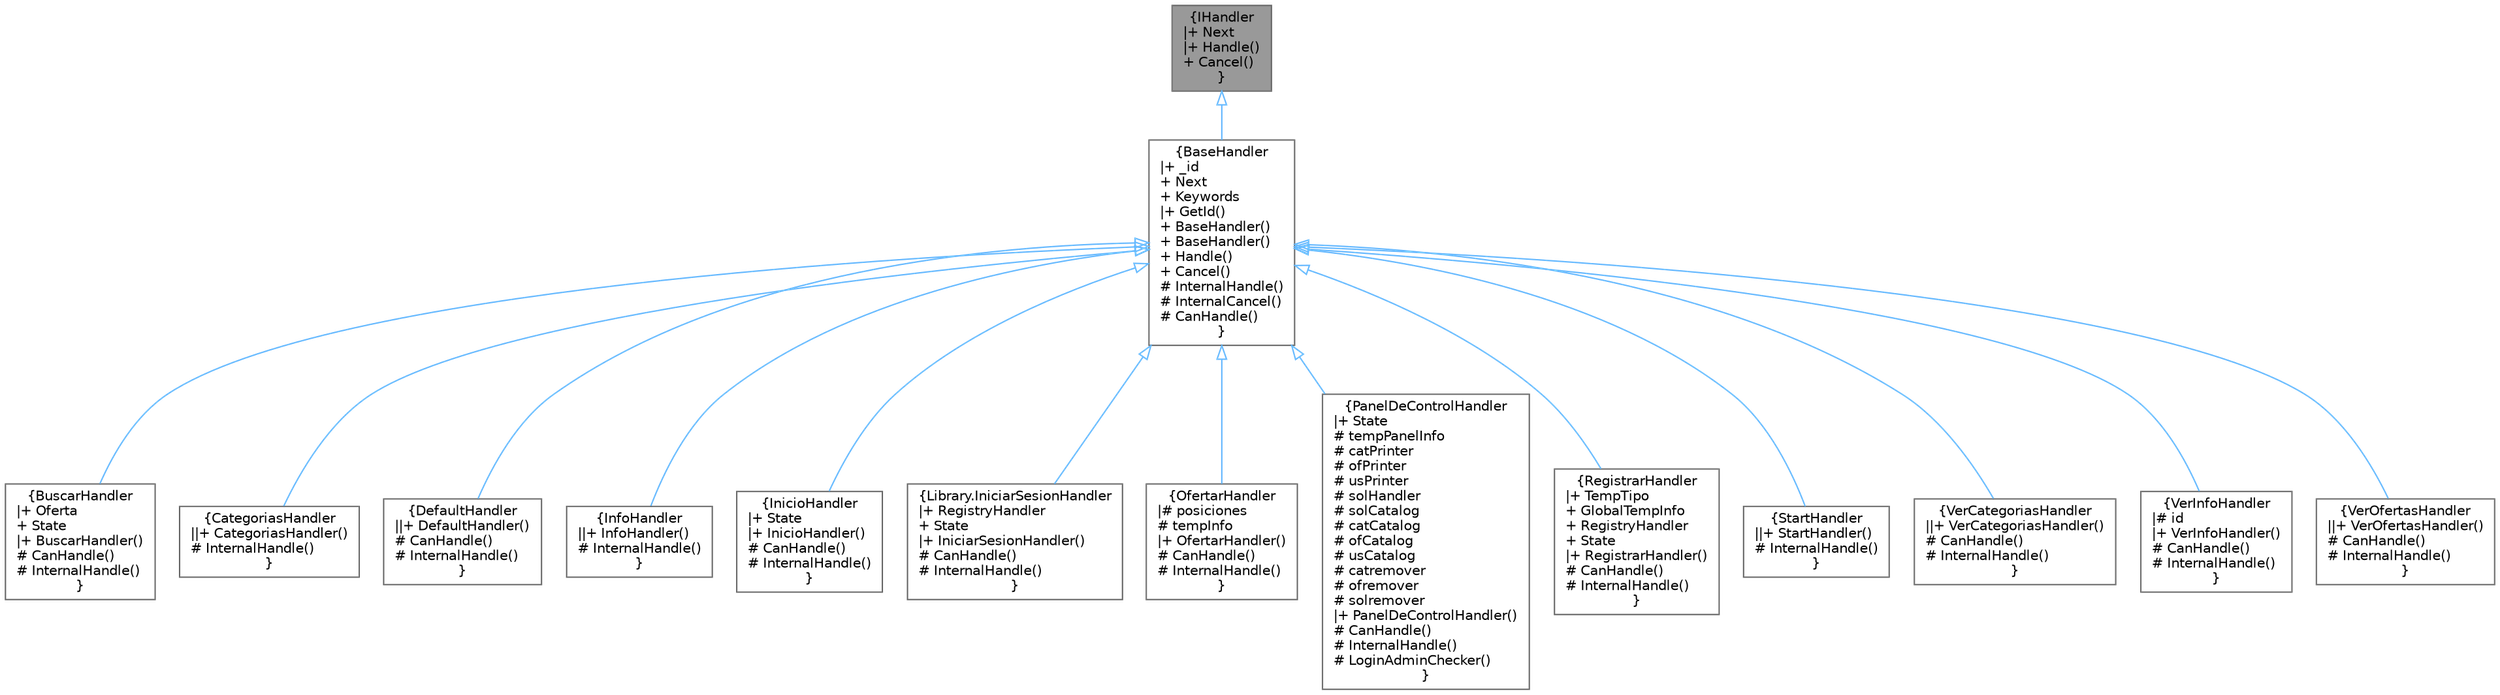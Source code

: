 digraph "IHandler"
{
 // INTERACTIVE_SVG=YES
 // LATEX_PDF_SIZE
  bgcolor="transparent";
  edge [fontname=Helvetica,fontsize=10,labelfontname=Helvetica,labelfontsize=10];
  node [fontname=Helvetica,fontsize=10,shape=box,height=0.2,width=0.4];
  Node1 [label="{IHandler\n|+ Next\l|+ Handle()\l+ Cancel()\l}",height=0.2,width=0.4,color="gray40", fillcolor="grey60", style="filled", fontcolor="black",tooltip="Interfaz para implementar el patrón Chain of Responsibility. En ese patrón se pasa un mensaje a travé..."];
  Node1 -> Node2 [dir="back",color="steelblue1",style="solid",arrowtail="onormal"];
  Node2 [label="{BaseHandler\n|+ _id\l+ Next\l+ Keywords\l|+ GetId()\l+ BaseHandler()\l+ BaseHandler()\l+ Handle()\l+ Cancel()\l# InternalHandle()\l# InternalCancel()\l# CanHandle()\l}",height=0.2,width=0.4,color="gray40", fillcolor="white", style="filled",URL="$classBaseHandler.html",tooltip="Clase base para implementar el patrón Chain of Responsibility. En ese patrón se pasa un mensaje a tra..."];
  Node2 -> Node3 [dir="back",color="steelblue1",style="solid",arrowtail="onormal"];
  Node3 [label="{BuscarHandler\n|+ Oferta\l+ State\l|+ BuscarHandler()\l# CanHandle()\l# InternalHandle()\l}",height=0.2,width=0.4,color="gray40", fillcolor="white", style="filled",URL="$classBuscarHandler.html",tooltip="Muestra una lista de OfertaDeServicio disponibles según su ID y el trabajo. El usuario puede seleccio..."];
  Node2 -> Node4 [dir="back",color="steelblue1",style="solid",arrowtail="onormal"];
  Node4 [label="{CategoriasHandler\n||+ CategoriasHandler()\l# InternalHandle()\l}",height=0.2,width=0.4,color="gray40", fillcolor="white", style="filled",URL="$classCategoriasHandler.html",tooltip="IHandler del patrón Chain of Responsibility que implementa lee la palabra categoria/s y muestra al us..."];
  Node2 -> Node5 [dir="back",color="steelblue1",style="solid",arrowtail="onormal"];
  Node5 [label="{DefaultHandler\n||+ DefaultHandler()\l# CanHandle()\l# InternalHandle()\l}",height=0.2,width=0.4,color="gray40", fillcolor="white", style="filled",URL="$classDefaultHandler.html",tooltip="IHandler \"default\", procesa una respuesta a cualquier mensaje que no lo haga otro handler."];
  Node2 -> Node6 [dir="back",color="steelblue1",style="solid",arrowtail="onormal"];
  Node6 [label="{InfoHandler\n||+ InfoHandler()\l# InternalHandle()\l}",height=0.2,width=0.4,color="gray40", fillcolor="white", style="filled",URL="$classInfoHandler.html",tooltip="Un \"handler\" del patrón Chain of Responsibility que lee el comando \"info\"."];
  Node2 -> Node7 [dir="back",color="steelblue1",style="solid",arrowtail="onormal"];
  Node7 [label="{InicioHandler\n|+ State\l|+ InicioHandler()\l# CanHandle()\l# InternalHandle()\l}",height=0.2,width=0.4,color="gray40", fillcolor="white", style="filled",URL="$classInicioHandler.html",tooltip="Dependiendo del TipoDeUsuario del Usuario muestra distintas opciones. Para un Trabajador muestra Ofer..."];
  Node2 -> Node8 [dir="back",color="steelblue1",style="solid",arrowtail="onormal"];
  Node8 [label="{Library.IniciarSesionHandler\n|+ RegistryHandler\l+ State\l|+ IniciarSesionHandler()\l# CanHandle()\l# InternalHandle()\l}",height=0.2,width=0.4,color="gray40", fillcolor="white", style="filled",URL="$classLibrary_1_1IniciarSesionHandler.html",tooltip="Solicita al usuario su Nick y su Contraseña y si coinciden con la base de datos pasa a InicioHandler."];
  Node2 -> Node9 [dir="back",color="steelblue1",style="solid",arrowtail="onormal"];
  Node9 [label="{OfertarHandler\n|# posiciones\l# tempInfo\l|+ OfertarHandler()\l# CanHandle()\l# InternalHandle()\l}",height=0.2,width=0.4,color="gray40", fillcolor="white", style="filled",URL="$classOfertarHandler.html",tooltip="Permite a un Trabajador crear una oferta de servicio, mediante lo cual se le pedirá la categoría en l..."];
  Node2 -> Node10 [dir="back",color="steelblue1",style="solid",arrowtail="onormal"];
  Node10 [label="{PanelDeControlHandler\n|+ State\l# tempPanelInfo\l# catPrinter\l# ofPrinter\l# usPrinter\l# solHandler\l# solCatalog\l# catCatalog\l# ofCatalog\l# usCatalog\l# catremover\l# ofremover\l# solremover\l|+ PanelDeControlHandler()\l# CanHandle()\l# InternalHandle()\l# LoginAdminChecker()\l}",height=0.2,width=0.4,color="gray40", fillcolor="white", style="filled",URL="$classPanelDeControlHandler.html",tooltip="Se fija si el Telegram ID de la persona corresponde a un administrador y le pide su contraseña de adm..."];
  Node2 -> Node11 [dir="back",color="steelblue1",style="solid",arrowtail="onormal"];
  Node11 [label="{RegistrarHandler\n|+ TempTipo\l+ GlobalTempInfo\l+ RegistryHandler\l+ State\l|+ RegistrarHandler()\l# CanHandle()\l# InternalHandle()\l}",height=0.2,width=0.4,color="gray40", fillcolor="white", style="filled",URL="$classRegistrarHandler.html",tooltip="Handler para manejar el ingreso de datos del Usuario."];
  Node2 -> Node12 [dir="back",color="steelblue1",style="solid",arrowtail="onormal"];
  Node12 [label="{StartHandler\n||+ StartHandler()\l# InternalHandle()\l}",height=0.2,width=0.4,color="gray40", fillcolor="white", style="filled",URL="$classStartHandler.html",tooltip="Un \"handler\" del patrón Chain of Responsibility que lee la palabra \"start\", o el comando /start,..."];
  Node2 -> Node13 [dir="back",color="steelblue1",style="solid",arrowtail="onormal"];
  Node13 [label="{VerCategoriasHandler\n||+ VerCategoriasHandler()\l# CanHandle()\l# InternalHandle()\l}",height=0.2,width=0.4,color="gray40", fillcolor="white", style="filled",URL="$classVerCategoriasHandler.html",tooltip="IHandler del patrón Chain of Responsibility que implementa lee la palabra categoria/s y muestra al us..."];
  Node2 -> Node14 [dir="back",color="steelblue1",style="solid",arrowtail="onormal"];
  Node14 [label="{VerInfoHandler\n|# id\l|+ VerInfoHandler()\l# CanHandle()\l# InternalHandle()\l}",height=0.2,width=0.4,color="gray40", fillcolor="white", style="filled",URL="$classVerInfoHandler.html",tooltip="Muestra toda la información correspondiente al Usuario que tiene la sesión iniciada,..."];
  Node2 -> Node15 [dir="back",color="steelblue1",style="solid",arrowtail="onormal"];
  Node15 [label="{VerOfertasHandler\n||+ VerOfertasHandler()\l# CanHandle()\l# InternalHandle()\l}",height=0.2,width=0.4,color="gray40", fillcolor="white", style="filled",URL="$classVerOfertasHandler.html",tooltip="Presenta al trabajador cada OfertaDeServicio vigente ligada al mismo y le permite calificar al Emplea..."];
}
